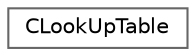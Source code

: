 digraph "Graphical Class Hierarchy"
{
 // LATEX_PDF_SIZE
  bgcolor="transparent";
  edge [fontname=Helvetica,fontsize=10,labelfontname=Helvetica,labelfontsize=10];
  node [fontname=Helvetica,fontsize=10,shape=box,height=0.2,width=0.4];
  rankdir="LR";
  Node0 [id="Node000000",label="CLookUpTable",height=0.2,width=0.4,color="grey40", fillcolor="white", style="filled",URL="$classCLookUpTable.html",tooltip="Look up table."];
}
